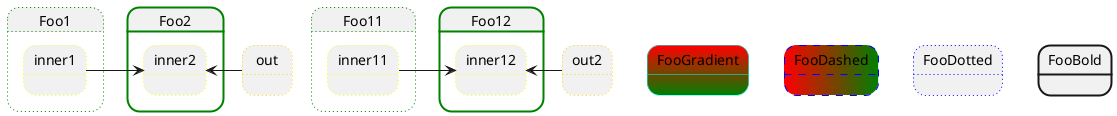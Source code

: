 @startuml
state FooGradient #red-green ##00FFFF
state FooDashed #red|green ##[dashed]blue {
}
state FooDotted ##[dotted]blue {
}
state FooBold ##[bold] {
}
state Foo1 ##[dotted]green {
state inner1 ##[dotted]yellow
}

state out ##[dotted]gold

state Foo2 ##[bold]green {
state inner2 ##[dotted]yellow
}
inner1 -> inner2
out -> inner2

state FooGradient #red-green;line:00FFFF
state FooDashed #red|green;line.dashed;line:blue {
}
state FooDotted #line.dotted;line:blue {
}
state FooBold #line.bold {
}
state Foo11 #line.dotted;line:green {
state inner11 #line.dotted;line:yellow
}

state out2 #line.dotted;line:gold

state Foo12 #line.bold;line:green {
state inner12 #line.dotted;line:yellow
}
inner11 -> inner12
out2 -> inner12

@enduml
